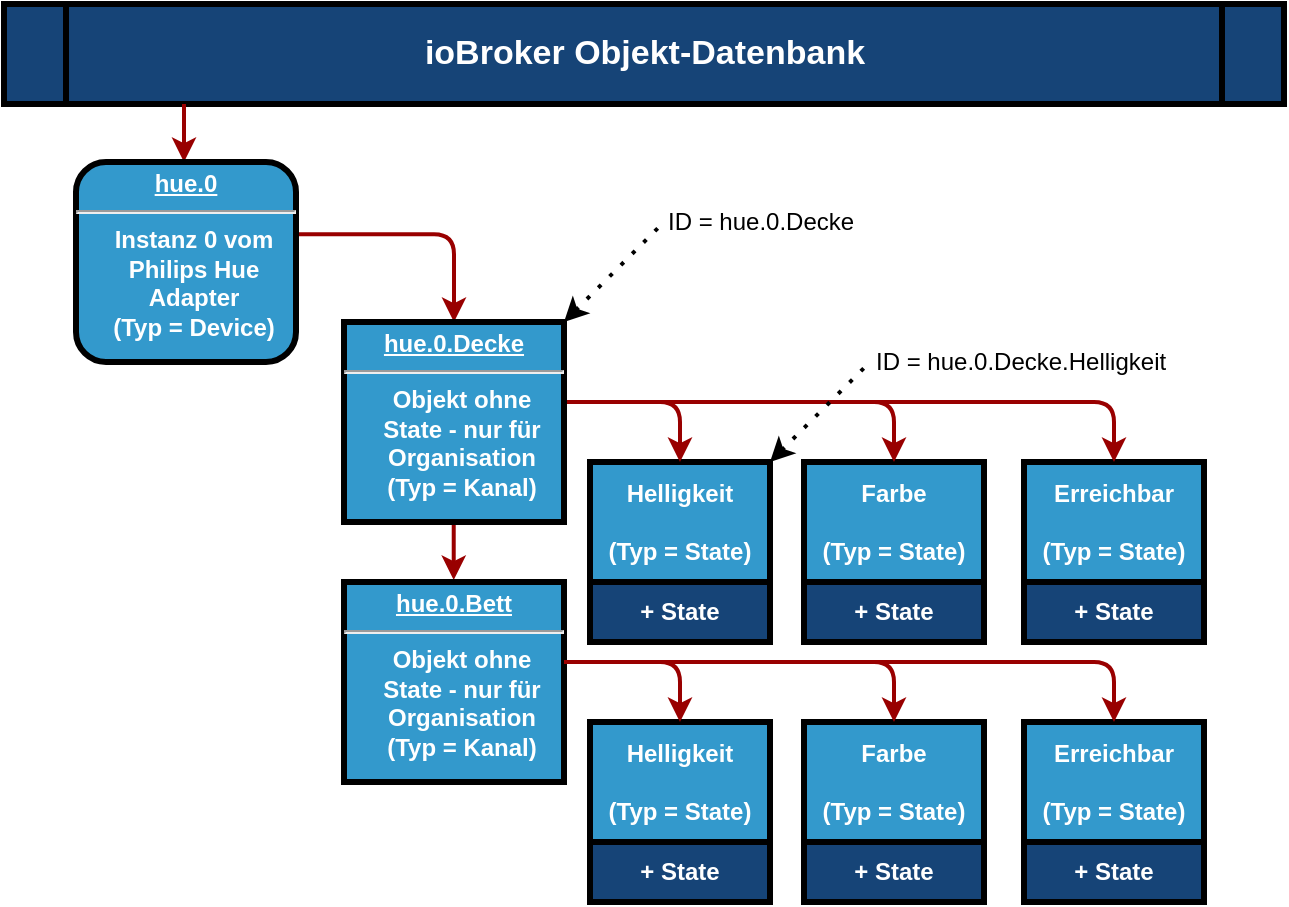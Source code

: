 <mxfile version="14.4.8" type="google"><diagram name="Page-1" id="c7558073-3199-34d8-9f00-42111426c3f3"><mxGraphModel dx="1188" dy="1661" grid="1" gridSize="10" guides="1" tooltips="1" connect="1" arrows="1" fold="1" page="1" pageScale="1" pageWidth="826" pageHeight="1169" background="#ffffff" math="0" shadow="0"><root><mxCell id="0"/><mxCell id="1" parent="0"/><mxCell id="A9hKJVU7_8nM2ZTengok-101" value="" style="edgeStyle=elbowEdgeStyle;elbow=horizontal;strokeColor=#990000;strokeWidth=2" edge="1" parent="1"><mxGeometry width="100" height="100" relative="1" as="geometry"><mxPoint x="317.86" y="579" as="sourcePoint"/><mxPoint x="317.86" y="608" as="targetPoint"/><Array as="points"><mxPoint x="317.86" y="608"/></Array></mxGeometry></mxCell><mxCell id="5" value="ioBroker Objekt-Datenbank" style="shape=process;whiteSpace=wrap;align=center;verticalAlign=middle;size=0.048;fontStyle=1;strokeWidth=3;fillColor=#164477;fontColor=#FFFFFF;fontSize=17;" parent="1" vertex="1"><mxGeometry x="93" y="320" width="640" height="50" as="geometry"/></mxCell><mxCell id="92" value="" style="edgeStyle=elbowEdgeStyle;elbow=horizontal;strokeColor=#990000;strokeWidth=2" parent="1" source="5" edge="1"><mxGeometry width="100" height="100" relative="1" as="geometry"><mxPoint x="-37.0" y="429" as="sourcePoint"/><mxPoint x="183" y="399" as="targetPoint"/><Array as="points"><mxPoint x="183" y="399"/></Array></mxGeometry></mxCell><mxCell id="Txij9Gp9Lpq3hJpXcPgh-97" value="Helligkeit&#xa;&#xa;(Typ = State)" style="whiteSpace=wrap;align=center;verticalAlign=middle;fontStyle=1;strokeWidth=3;fontColor=#FFFFFF;fillColor=#3399cc;" parent="1" vertex="1"><mxGeometry x="386" y="549" width="90" height="60" as="geometry"/></mxCell><mxCell id="Txij9Gp9Lpq3hJpXcPgh-98" value="" style="edgeStyle=segmentEdgeStyle;strokeColor=#990000;strokeWidth=2;entryX=0.5;entryY=0;entryDx=0;entryDy=0;exitX=0.994;exitY=0.361;exitDx=0;exitDy=0;exitPerimeter=0;" parent="1" target="Txij9Gp9Lpq3hJpXcPgh-99" edge="1" source="Txij9Gp9Lpq3hJpXcPgh-96"><mxGeometry width="100" height="100" relative="1" as="geometry"><mxPoint x="239" y="469" as="sourcePoint"/><mxPoint x="273" y="519" as="targetPoint"/><Array as="points"><mxPoint x="318" y="435"/></Array></mxGeometry></mxCell><mxCell id="Txij9Gp9Lpq3hJpXcPgh-100" value="" style="edgeStyle=segmentEdgeStyle;strokeColor=#990000;strokeWidth=2;entryX=0.5;entryY=0;entryDx=0;entryDy=0;" parent="1" target="Txij9Gp9Lpq3hJpXcPgh-97" edge="1"><mxGeometry width="100" height="100" relative="1" as="geometry"><mxPoint x="373" y="519.0" as="sourcePoint"/><mxPoint x="412" y="569.0" as="targetPoint"/><Array as="points"><mxPoint x="431" y="519"/></Array></mxGeometry></mxCell><mxCell id="Txij9Gp9Lpq3hJpXcPgh-101" value="Farbe&#xa;&#xa;(Typ = State)" style="whiteSpace=wrap;align=center;verticalAlign=middle;fontStyle=1;strokeWidth=3;fillColor=#3399cc;fontColor=#FFFFFF;" parent="1" vertex="1"><mxGeometry x="493" y="549" width="90" height="60" as="geometry"/></mxCell><mxCell id="Txij9Gp9Lpq3hJpXcPgh-102" value="" style="edgeStyle=segmentEdgeStyle;strokeColor=#990000;strokeWidth=2;entryX=0.5;entryY=0;entryDx=0;entryDy=0;" parent="1" edge="1" target="Txij9Gp9Lpq3hJpXcPgh-101"><mxGeometry width="100" height="100" relative="1" as="geometry"><mxPoint x="373" y="519" as="sourcePoint"/><mxPoint x="518" y="569.0" as="targetPoint"/><Array as="points"><mxPoint x="538" y="519"/></Array></mxGeometry></mxCell><mxCell id="A9hKJVU7_8nM2ZTengok-92" value="Erreichbar&#xa;&#xa;(Typ = State)" style="whiteSpace=wrap;align=center;verticalAlign=middle;fontStyle=1;strokeWidth=3;fillColor=#3399cc;fontColor=#FFFFFF;" vertex="1" parent="1"><mxGeometry x="603" y="549" width="90" height="60" as="geometry"/></mxCell><mxCell id="A9hKJVU7_8nM2ZTengok-93" value="" style="edgeStyle=segmentEdgeStyle;strokeColor=#990000;strokeWidth=2;entryX=0.5;entryY=0;entryDx=0;entryDy=0;" edge="1" parent="1" target="A9hKJVU7_8nM2ZTengok-92"><mxGeometry width="100" height="100" relative="1" as="geometry"><mxPoint x="493" y="519" as="sourcePoint"/><mxPoint x="638" y="569.0" as="targetPoint"/><Array as="points"><mxPoint x="648" y="519"/></Array></mxGeometry></mxCell><mxCell id="A9hKJVU7_8nM2ZTengok-95" value="&lt;p style=&quot;margin: 0px ; margin-top: 4px ; text-align: center ; text-decoration: underline&quot;&gt;&lt;strong&gt;hue.0.Bett&lt;br&gt;&lt;/strong&gt;&lt;/p&gt;&lt;hr&gt;&lt;p style=&quot;margin: 0px ; margin-left: 8px&quot;&gt;Objekt ohne&lt;/p&gt;&lt;p style=&quot;margin: 0px ; margin-left: 8px&quot;&gt;State - nur für&lt;/p&gt;&lt;p style=&quot;margin: 0px ; margin-left: 8px&quot;&gt;Organisation&lt;/p&gt;&lt;p style=&quot;margin: 0px ; margin-left: 8px&quot;&gt;(Typ = Kanal)&lt;/p&gt;" style="verticalAlign=middle;align=center;overflow=fill;fontSize=12;fontFamily=Helvetica;html=1;rounded=1;fontStyle=1;strokeWidth=3;arcSize=0;fillColor=#3399cc;fontColor=#FFFFFF;" vertex="1" parent="1"><mxGeometry x="263" y="609" width="110" height="100" as="geometry"/></mxCell><mxCell id="Txij9Gp9Lpq3hJpXcPgh-99" value="&lt;p style=&quot;margin: 0px ; margin-top: 4px ; text-align: center ; text-decoration: underline&quot;&gt;&lt;strong&gt;hue.0.Decke&lt;br&gt;&lt;/strong&gt;&lt;/p&gt;&lt;hr&gt;&lt;p style=&quot;margin: 0px ; margin-left: 8px&quot;&gt;Objekt ohne&lt;/p&gt;&lt;p style=&quot;margin: 0px ; margin-left: 8px&quot;&gt;State - nur für&lt;/p&gt;&lt;p style=&quot;margin: 0px ; margin-left: 8px&quot;&gt;Organisation&lt;/p&gt;&lt;p style=&quot;margin: 0px ; margin-left: 8px&quot;&gt;(Typ = Kanal)&lt;/p&gt;" style="verticalAlign=middle;align=center;overflow=fill;fontSize=12;fontFamily=Helvetica;html=1;rounded=1;fontStyle=1;strokeWidth=3;arcSize=0;fillColor=#3399cc;fontColor=#FFFFFF;" parent="1" vertex="1"><mxGeometry x="263" y="479" width="110" height="100" as="geometry"/></mxCell><mxCell id="A9hKJVU7_8nM2ZTengok-113" value="+ State" style="whiteSpace=wrap;align=center;verticalAlign=middle;fontStyle=1;strokeWidth=3;fontColor=#FFFFFF;fillColor=#164477;" vertex="1" parent="1"><mxGeometry x="386" y="609" width="90" height="30" as="geometry"/></mxCell><mxCell id="A9hKJVU7_8nM2ZTengok-114" value="+ State" style="whiteSpace=wrap;align=center;verticalAlign=middle;fontStyle=1;strokeWidth=3;fontColor=#FFFFFF;fillColor=#164477;" vertex="1" parent="1"><mxGeometry x="493" y="609" width="90" height="30" as="geometry"/></mxCell><mxCell id="A9hKJVU7_8nM2ZTengok-115" value="+ State" style="whiteSpace=wrap;align=center;verticalAlign=middle;fontStyle=1;strokeWidth=3;fontColor=#FFFFFF;fillColor=#164477;" vertex="1" parent="1"><mxGeometry x="603" y="609" width="90" height="30" as="geometry"/></mxCell><mxCell id="A9hKJVU7_8nM2ZTengok-116" value="Helligkeit&#xa;&#xa;(Typ = State)" style="whiteSpace=wrap;align=center;verticalAlign=middle;fontStyle=1;strokeWidth=3;fontColor=#FFFFFF;fillColor=#3399cc;" vertex="1" parent="1"><mxGeometry x="386" y="679" width="90" height="60" as="geometry"/></mxCell><mxCell id="A9hKJVU7_8nM2ZTengok-117" value="" style="edgeStyle=segmentEdgeStyle;strokeColor=#990000;strokeWidth=2;entryX=0.5;entryY=0;entryDx=0;entryDy=0;" edge="1" parent="1" target="A9hKJVU7_8nM2ZTengok-116"><mxGeometry width="100" height="100" relative="1" as="geometry"><mxPoint x="373" y="649.0" as="sourcePoint"/><mxPoint x="412" y="699.0" as="targetPoint"/><Array as="points"><mxPoint x="431" y="649"/></Array></mxGeometry></mxCell><mxCell id="A9hKJVU7_8nM2ZTengok-118" value="Farbe&#xa;&#xa;(Typ = State)" style="whiteSpace=wrap;align=center;verticalAlign=middle;fontStyle=1;strokeWidth=3;fillColor=#3399cc;fontColor=#FFFFFF;" vertex="1" parent="1"><mxGeometry x="493" y="679" width="90" height="60" as="geometry"/></mxCell><mxCell id="A9hKJVU7_8nM2ZTengok-119" value="" style="edgeStyle=segmentEdgeStyle;strokeColor=#990000;strokeWidth=2;entryX=0.5;entryY=0;entryDx=0;entryDy=0;" edge="1" parent="1" target="A9hKJVU7_8nM2ZTengok-118"><mxGeometry width="100" height="100" relative="1" as="geometry"><mxPoint x="373" y="649" as="sourcePoint"/><mxPoint x="518" y="699.0" as="targetPoint"/><Array as="points"><mxPoint x="538" y="649"/></Array></mxGeometry></mxCell><mxCell id="A9hKJVU7_8nM2ZTengok-120" value="Erreichbar&#xa;&#xa;(Typ = State)" style="whiteSpace=wrap;align=center;verticalAlign=middle;fontStyle=1;strokeWidth=3;fillColor=#3399cc;fontColor=#FFFFFF;" vertex="1" parent="1"><mxGeometry x="603" y="679" width="90" height="60" as="geometry"/></mxCell><mxCell id="A9hKJVU7_8nM2ZTengok-121" value="" style="edgeStyle=segmentEdgeStyle;strokeColor=#990000;strokeWidth=2;entryX=0.5;entryY=0;entryDx=0;entryDy=0;" edge="1" parent="1" target="A9hKJVU7_8nM2ZTengok-120"><mxGeometry width="100" height="100" relative="1" as="geometry"><mxPoint x="493" y="649" as="sourcePoint"/><mxPoint x="638" y="699.0" as="targetPoint"/><Array as="points"><mxPoint x="648" y="649"/></Array></mxGeometry></mxCell><mxCell id="A9hKJVU7_8nM2ZTengok-122" value="+ State" style="whiteSpace=wrap;align=center;verticalAlign=middle;fontStyle=1;strokeWidth=3;fontColor=#FFFFFF;fillColor=#164477;" vertex="1" parent="1"><mxGeometry x="386" y="739" width="90" height="30" as="geometry"/></mxCell><mxCell id="A9hKJVU7_8nM2ZTengok-123" value="+ State" style="whiteSpace=wrap;align=center;verticalAlign=middle;fontStyle=1;strokeWidth=3;fontColor=#FFFFFF;fillColor=#164477;" vertex="1" parent="1"><mxGeometry x="493" y="739" width="90" height="30" as="geometry"/></mxCell><mxCell id="A9hKJVU7_8nM2ZTengok-124" value="+ State" style="whiteSpace=wrap;align=center;verticalAlign=middle;fontStyle=1;strokeWidth=3;fontColor=#FFFFFF;fillColor=#164477;" vertex="1" parent="1"><mxGeometry x="603" y="739" width="90" height="30" as="geometry"/></mxCell><mxCell id="Txij9Gp9Lpq3hJpXcPgh-96" value="&lt;p style=&quot;margin: 0px ; margin-top: 4px ; text-align: center ; text-decoration: underline&quot;&gt;&lt;strong&gt;hue.0&lt;br&gt;&lt;/strong&gt;&lt;/p&gt;&lt;hr&gt;&lt;p style=&quot;margin: 0px ; margin-left: 8px&quot;&gt;Instanz 0 vom&lt;/p&gt;&lt;p style=&quot;margin: 0px ; margin-left: 8px&quot;&gt;Philips Hue&lt;/p&gt;&lt;p style=&quot;margin: 0px ; margin-left: 8px&quot;&gt;Adapter&lt;/p&gt;&lt;p style=&quot;margin: 0px ; margin-left: 8px&quot;&gt;(Typ = Device)&lt;/p&gt;" style="verticalAlign=middle;align=center;overflow=fill;fontSize=12;fontFamily=Helvetica;html=1;rounded=1;fontStyle=1;strokeWidth=3;fillColor=#3399cc;fontColor=#FFFFFF;" parent="1" vertex="1"><mxGeometry x="129" y="399" width="110" height="100" as="geometry"/></mxCell><mxCell id="A9hKJVU7_8nM2ZTengok-125" value="" style="endArrow=none;dashed=1;html=1;dashPattern=1 3;strokeWidth=2;fontColor=#FFFFFF;startArrow=classic;startFill=1;" edge="1" parent="1"><mxGeometry width="50" height="50" relative="1" as="geometry"><mxPoint x="373" y="479" as="sourcePoint"/><mxPoint x="423" y="429" as="targetPoint"/></mxGeometry></mxCell><mxCell id="A9hKJVU7_8nM2ZTengok-126" value="&lt;font color=&quot;#000000&quot;&gt;&lt;span&gt;ID = hue.0.Decke&lt;/span&gt;&lt;/font&gt;" style="text;html=1;strokeColor=none;fillColor=none;align=left;verticalAlign=middle;whiteSpace=wrap;rounded=0;fontColor=#FFFFFF;" vertex="1" parent="1"><mxGeometry x="423" y="419" width="140" height="20" as="geometry"/></mxCell><mxCell id="A9hKJVU7_8nM2ZTengok-127" value="" style="endArrow=none;dashed=1;html=1;dashPattern=1 3;strokeWidth=2;fontColor=#FFFFFF;startArrow=classic;startFill=1;" edge="1" parent="1"><mxGeometry width="50" height="50" relative="1" as="geometry"><mxPoint x="476" y="549" as="sourcePoint"/><mxPoint x="526" y="499" as="targetPoint"/></mxGeometry></mxCell><mxCell id="A9hKJVU7_8nM2ZTengok-128" value="&lt;font color=&quot;#000000&quot;&gt;&lt;span&gt;ID = hue.0.Decke.Helligkeit&lt;/span&gt;&lt;/font&gt;" style="text;html=1;strokeColor=none;fillColor=none;align=left;verticalAlign=middle;whiteSpace=wrap;rounded=0;fontColor=#FFFFFF;" vertex="1" parent="1"><mxGeometry x="527" y="489" width="176" height="20" as="geometry"/></mxCell></root></mxGraphModel></diagram></mxfile>